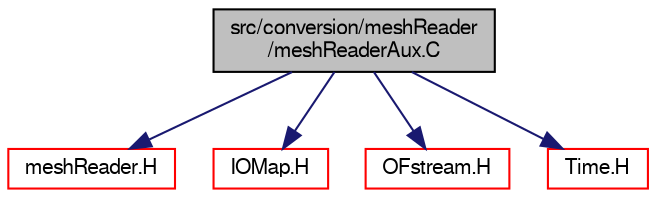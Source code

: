 digraph "src/conversion/meshReader/meshReaderAux.C"
{
  bgcolor="transparent";
  edge [fontname="FreeSans",fontsize="10",labelfontname="FreeSans",labelfontsize="10"];
  node [fontname="FreeSans",fontsize="10",shape=record];
  Node0 [label="src/conversion/meshReader\l/meshReaderAux.C",height=0.2,width=0.4,color="black", fillcolor="grey75", style="filled", fontcolor="black"];
  Node0 -> Node1 [color="midnightblue",fontsize="10",style="solid",fontname="FreeSans"];
  Node1 [label="meshReader.H",height=0.2,width=0.4,color="red",URL="$a00194.html"];
  Node0 -> Node222 [color="midnightblue",fontsize="10",style="solid",fontname="FreeSans"];
  Node222 [label="IOMap.H",height=0.2,width=0.4,color="red",URL="$a09044.html"];
  Node0 -> Node223 [color="midnightblue",fontsize="10",style="solid",fontname="FreeSans"];
  Node223 [label="OFstream.H",height=0.2,width=0.4,color="red",URL="$a09065.html"];
  Node0 -> Node225 [color="midnightblue",fontsize="10",style="solid",fontname="FreeSans"];
  Node225 [label="Time.H",height=0.2,width=0.4,color="red",URL="$a09311.html"];
}
